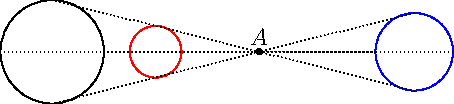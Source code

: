 size(8cm,0);

transform scale(pair center, real k)
{
  return shift(center)*scale(k)*shift(-center);
}

path cle=unitcircle;
pair A=(4,0);
draw(cle);

draw(scale(A,.5)*cle,red);
draw(scale(A,-.75)*cle,blue);

for (real t; t<length(cle); t+=1)
  draw(point(cle,t)--point(scale(A,-.75)*cle,t),dotted);

dot("$A$",A,N);
